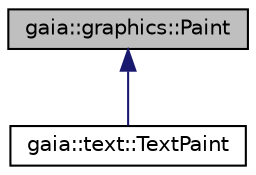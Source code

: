 digraph G
{
  edge [fontname="Helvetica",fontsize="10",labelfontname="Helvetica",labelfontsize="10"];
  node [fontname="Helvetica",fontsize="10",shape=record];
  Node1 [label="gaia::graphics::Paint",height=0.2,width=0.4,color="black", fillcolor="grey75", style="filled" fontcolor="black"];
  Node1 -> Node2 [dir=back,color="midnightblue",fontsize="10",style="solid",fontname="Helvetica"];
  Node2 [label="gaia::text::TextPaint",height=0.2,width=0.4,color="black", fillcolor="white", style="filled",URL="$df/d5c/classgaia_1_1text_1_1_text_paint.html",tooltip="TextPaint is an extension of Paint that leaves room for some extra data used during text measuring an..."];
}
